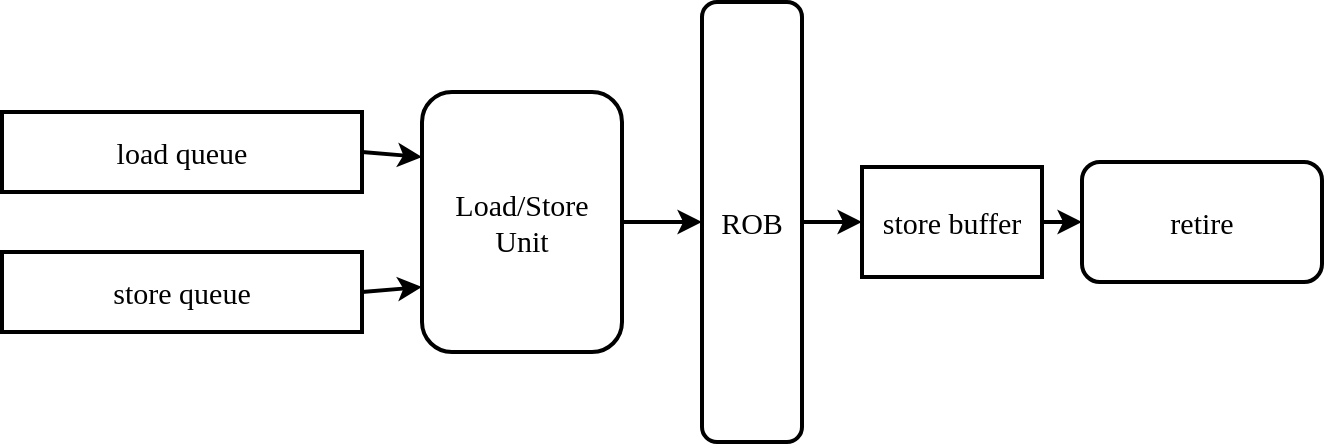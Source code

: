 <mxfile version="24.5.3" type="device" pages="3">
  <diagram name="superscalar" id="WSjmjy6LIqh97y72fS3_">
    <mxGraphModel dx="1114" dy="875" grid="0" gridSize="10" guides="1" tooltips="1" connect="1" arrows="1" fold="1" page="1" pageScale="1" pageWidth="4000" pageHeight="3000" math="0" shadow="0">
      <root>
        <mxCell id="0" />
        <mxCell id="1" parent="0" />
        <mxCell id="DBTingwuQ9OUOu31ZKPl-2" value="load queue" style="rounded=0;whiteSpace=wrap;html=1;strokeWidth=2;fontFamily=Source Han Sans SC;fontSize=15;" vertex="1" parent="1">
          <mxGeometry x="560" y="800" width="180" height="40" as="geometry" />
        </mxCell>
        <mxCell id="DBTingwuQ9OUOu31ZKPl-3" value="Load/Store&lt;div style=&quot;font-size: 15px;&quot;&gt;Unit&lt;/div&gt;" style="rounded=1;whiteSpace=wrap;html=1;strokeWidth=2;fontFamily=Source Han Sans SC;fontSize=15;" vertex="1" parent="1">
          <mxGeometry x="770" y="790" width="100" height="130" as="geometry" />
        </mxCell>
        <mxCell id="DBTingwuQ9OUOu31ZKPl-4" value="store queue" style="rounded=0;whiteSpace=wrap;html=1;strokeWidth=2;fontFamily=Source Han Sans SC;fontSize=15;" vertex="1" parent="1">
          <mxGeometry x="560" y="870" width="180" height="40" as="geometry" />
        </mxCell>
        <mxCell id="DBTingwuQ9OUOu31ZKPl-5" value="ROB" style="rounded=1;whiteSpace=wrap;html=1;strokeWidth=2;fontFamily=Source Han Sans SC;fontSize=15;" vertex="1" parent="1">
          <mxGeometry x="910" y="745" width="50" height="220" as="geometry" />
        </mxCell>
        <mxCell id="DBTingwuQ9OUOu31ZKPl-6" value="store buffer" style="rounded=0;whiteSpace=wrap;html=1;strokeWidth=2;fontFamily=Source Han Sans SC;fontSize=15;" vertex="1" parent="1">
          <mxGeometry x="990" y="827.5" width="90" height="55" as="geometry" />
        </mxCell>
        <mxCell id="DBTingwuQ9OUOu31ZKPl-7" value="retire" style="rounded=1;whiteSpace=wrap;html=1;strokeWidth=2;fontFamily=Source Han Sans SC;fontSize=15;" vertex="1" parent="1">
          <mxGeometry x="1100" y="825" width="120" height="60" as="geometry" />
        </mxCell>
        <mxCell id="DBTingwuQ9OUOu31ZKPl-8" value="" style="endArrow=classic;html=1;rounded=0;exitX=1;exitY=0.5;exitDx=0;exitDy=0;entryX=0;entryY=0.25;entryDx=0;entryDy=0;strokeWidth=2;fontFamily=Source Han Sans SC;fontSize=15;" edge="1" parent="1" source="DBTingwuQ9OUOu31ZKPl-2" target="DBTingwuQ9OUOu31ZKPl-3">
          <mxGeometry width="50" height="50" relative="1" as="geometry">
            <mxPoint x="750" y="1110" as="sourcePoint" />
            <mxPoint x="800" y="1060" as="targetPoint" />
          </mxGeometry>
        </mxCell>
        <mxCell id="DBTingwuQ9OUOu31ZKPl-9" value="" style="endArrow=classic;html=1;rounded=0;exitX=1;exitY=0.5;exitDx=0;exitDy=0;entryX=0;entryY=0.75;entryDx=0;entryDy=0;strokeWidth=2;fontFamily=Source Han Sans SC;fontSize=15;" edge="1" parent="1" source="DBTingwuQ9OUOu31ZKPl-4" target="DBTingwuQ9OUOu31ZKPl-3">
          <mxGeometry width="50" height="50" relative="1" as="geometry">
            <mxPoint x="690" y="1110" as="sourcePoint" />
            <mxPoint x="740" y="1060" as="targetPoint" />
          </mxGeometry>
        </mxCell>
        <mxCell id="DBTingwuQ9OUOu31ZKPl-10" value="" style="endArrow=classic;html=1;rounded=0;exitX=1;exitY=0.5;exitDx=0;exitDy=0;entryX=0;entryY=0.5;entryDx=0;entryDy=0;strokeWidth=2;fontFamily=Source Han Sans SC;fontSize=15;" edge="1" parent="1" source="DBTingwuQ9OUOu31ZKPl-3" target="DBTingwuQ9OUOu31ZKPl-5">
          <mxGeometry width="50" height="50" relative="1" as="geometry">
            <mxPoint x="760" y="1140" as="sourcePoint" />
            <mxPoint x="810" y="1090" as="targetPoint" />
          </mxGeometry>
        </mxCell>
        <mxCell id="DBTingwuQ9OUOu31ZKPl-11" value="" style="endArrow=classic;html=1;rounded=0;exitX=1;exitY=0.5;exitDx=0;exitDy=0;entryX=0;entryY=0.5;entryDx=0;entryDy=0;strokeWidth=2;fontFamily=Source Han Sans SC;fontSize=15;" edge="1" parent="1" source="DBTingwuQ9OUOu31ZKPl-5" target="DBTingwuQ9OUOu31ZKPl-6">
          <mxGeometry width="50" height="50" relative="1" as="geometry">
            <mxPoint x="1000" y="1165" as="sourcePoint" />
            <mxPoint x="1050" y="1115" as="targetPoint" />
          </mxGeometry>
        </mxCell>
        <mxCell id="DBTingwuQ9OUOu31ZKPl-12" value="" style="endArrow=classic;html=1;rounded=0;exitX=1;exitY=0.5;exitDx=0;exitDy=0;entryX=0;entryY=0.5;entryDx=0;entryDy=0;strokeWidth=2;fontFamily=Source Han Sans SC;fontSize=15;" edge="1" parent="1" source="DBTingwuQ9OUOu31ZKPl-6" target="DBTingwuQ9OUOu31ZKPl-7">
          <mxGeometry width="50" height="50" relative="1" as="geometry">
            <mxPoint x="950" y="1172.5" as="sourcePoint" />
            <mxPoint x="1000" y="1122.5" as="targetPoint" />
          </mxGeometry>
        </mxCell>
      </root>
    </mxGraphModel>
  </diagram>
  <diagram id="5e7XL3RONF-5K7OMnMQa" name="load">
    <mxGraphModel dx="1114" dy="875" grid="0" gridSize="10" guides="1" tooltips="1" connect="1" arrows="1" fold="1" page="1" pageScale="1" pageWidth="4000" pageHeight="3000" math="0" shadow="0">
      <root>
        <mxCell id="0" />
        <mxCell id="1" parent="0" />
        <mxCell id="L-xzn26l_tUm1TWCYpSG-1" value="2.地址解析" style="rounded=1;whiteSpace=wrap;html=1;fontFamily=Source Han Sans SC;fontSize=16;strokeWidth=2;" vertex="1" parent="1">
          <mxGeometry x="331" y="384" width="120" height="60" as="geometry" />
        </mxCell>
        <mxCell id="L-xzn26l_tUm1TWCYpSG-2" value="1.读寄存器" style="rounded=1;whiteSpace=wrap;html=1;fontFamily=Source Han Sans SC;fontSize=16;strokeWidth=2;" vertex="1" parent="1">
          <mxGeometry x="331" y="284" width="120" height="60" as="geometry" />
        </mxCell>
        <mxCell id="L-xzn26l_tUm1TWCYpSG-4" value="3.写回内存" style="rounded=1;whiteSpace=wrap;html=1;fontFamily=Source Han Sans SC;fontSize=16;strokeWidth=2;" vertex="1" parent="1">
          <mxGeometry x="331" y="484" width="120" height="60" as="geometry" />
        </mxCell>
        <mxCell id="L-xzn26l_tUm1TWCYpSG-5" value="" style="endArrow=classic;html=1;rounded=0;exitX=0.5;exitY=1;exitDx=0;exitDy=0;entryX=0.5;entryY=0;entryDx=0;entryDy=0;fontFamily=Source Han Sans SC;fontSize=16;strokeWidth=2;" edge="1" parent="1" source="L-xzn26l_tUm1TWCYpSG-2" target="L-xzn26l_tUm1TWCYpSG-1">
          <mxGeometry width="50" height="50" relative="1" as="geometry">
            <mxPoint x="81" y="574" as="sourcePoint" />
            <mxPoint x="131" y="524" as="targetPoint" />
          </mxGeometry>
        </mxCell>
        <mxCell id="L-xzn26l_tUm1TWCYpSG-6" value="" style="endArrow=classic;html=1;rounded=0;entryX=0.5;entryY=0;entryDx=0;entryDy=0;fontFamily=Source Han Sans SC;fontSize=16;strokeWidth=2;" edge="1" parent="1" target="L-xzn26l_tUm1TWCYpSG-4">
          <mxGeometry width="50" height="50" relative="1" as="geometry">
            <mxPoint x="391" y="444" as="sourcePoint" />
            <mxPoint x="311" y="734" as="targetPoint" />
          </mxGeometry>
        </mxCell>
        <mxCell id="L-xzn26l_tUm1TWCYpSG-7" value="store" style="text;html=1;align=center;verticalAlign=middle;whiteSpace=wrap;rounded=0;fontFamily=Source Han Sans SC;fontSize=17;" vertex="1" parent="1">
          <mxGeometry x="361" y="224" width="60" height="30" as="geometry" />
        </mxCell>
        <mxCell id="L-xzn26l_tUm1TWCYpSG-8" value="2.地址解析" style="rounded=1;whiteSpace=wrap;html=1;fontFamily=Source Han Sans SC;fontSize=16;strokeWidth=2;" vertex="1" parent="1">
          <mxGeometry x="761" y="380" width="120" height="60" as="geometry" />
        </mxCell>
        <mxCell id="L-xzn26l_tUm1TWCYpSG-9" value="1.读寄存器" style="rounded=1;whiteSpace=wrap;html=1;fontFamily=Source Han Sans SC;fontSize=16;strokeWidth=2;" vertex="1" parent="1">
          <mxGeometry x="761" y="280" width="120" height="60" as="geometry" />
        </mxCell>
        <mxCell id="L-xzn26l_tUm1TWCYpSG-10" value="3.读内存" style="rounded=1;whiteSpace=wrap;html=1;fontFamily=Source Han Sans SC;fontSize=16;strokeWidth=2;" vertex="1" parent="1">
          <mxGeometry x="761" y="480" width="120" height="60" as="geometry" />
        </mxCell>
        <mxCell id="L-xzn26l_tUm1TWCYpSG-11" value="" style="endArrow=classic;html=1;rounded=0;exitX=0.5;exitY=1;exitDx=0;exitDy=0;entryX=0.5;entryY=0;entryDx=0;entryDy=0;fontFamily=Source Han Sans SC;fontSize=16;strokeWidth=2;" edge="1" parent="1" source="L-xzn26l_tUm1TWCYpSG-9" target="L-xzn26l_tUm1TWCYpSG-8">
          <mxGeometry width="50" height="50" relative="1" as="geometry">
            <mxPoint x="511" y="570" as="sourcePoint" />
            <mxPoint x="561" y="520" as="targetPoint" />
          </mxGeometry>
        </mxCell>
        <mxCell id="L-xzn26l_tUm1TWCYpSG-12" value="" style="endArrow=classic;html=1;rounded=0;entryX=0.5;entryY=0;entryDx=0;entryDy=0;fontFamily=Source Han Sans SC;fontSize=16;strokeWidth=2;" edge="1" parent="1" target="L-xzn26l_tUm1TWCYpSG-10">
          <mxGeometry width="50" height="50" relative="1" as="geometry">
            <mxPoint x="821" y="440" as="sourcePoint" />
            <mxPoint x="741" y="730" as="targetPoint" />
          </mxGeometry>
        </mxCell>
        <mxCell id="L-xzn26l_tUm1TWCYpSG-13" value="load" style="text;html=1;align=center;verticalAlign=middle;whiteSpace=wrap;rounded=0;fontFamily=Source Han Sans SC;fontSize=17;strokeWidth=2;" vertex="1" parent="1">
          <mxGeometry x="791" y="220" width="60" height="30" as="geometry" />
        </mxCell>
        <mxCell id="L-xzn26l_tUm1TWCYpSG-14" value="4.写寄存器" style="rounded=1;whiteSpace=wrap;html=1;fontFamily=Source Han Sans SC;fontSize=16;strokeWidth=2;" vertex="1" parent="1">
          <mxGeometry x="761" y="580" width="120" height="60" as="geometry" />
        </mxCell>
        <mxCell id="L-xzn26l_tUm1TWCYpSG-15" value="" style="endArrow=classic;html=1;rounded=0;exitX=0.5;exitY=1;exitDx=0;exitDy=0;entryX=0.5;entryY=0;entryDx=0;entryDy=0;strokeWidth=2;" edge="1" parent="1" source="L-xzn26l_tUm1TWCYpSG-10" target="L-xzn26l_tUm1TWCYpSG-14">
          <mxGeometry width="50" height="50" relative="1" as="geometry">
            <mxPoint x="596" y="820" as="sourcePoint" />
            <mxPoint x="646" y="770" as="targetPoint" />
          </mxGeometry>
        </mxCell>
      </root>
    </mxGraphModel>
  </diagram>
  <diagram id="VUuyaFnOMBXwXP2PU3Hu" name="inorder_impl">
    <mxGraphModel dx="928" dy="729" grid="0" gridSize="10" guides="1" tooltips="1" connect="1" arrows="1" fold="1" page="1" pageScale="1" pageWidth="4000" pageHeight="3000" math="0" shadow="0">
      <root>
        <mxCell id="0" />
        <mxCell id="1" parent="0" />
        <mxCell id="hYcJVnH71wZE79eat_1y-1" value="load/store queue" style="rounded=0;whiteSpace=wrap;html=1;strokeWidth=2;fontFamily=Source Han Sans SC;fontSize=15;" vertex="1" parent="1">
          <mxGeometry x="600" y="950" width="180" height="40" as="geometry" />
        </mxCell>
        <mxCell id="hYcJVnH71wZE79eat_1y-2" value="Load/Store&lt;div style=&quot;font-size: 15px;&quot;&gt;Unit&lt;/div&gt;" style="rounded=1;whiteSpace=wrap;html=1;strokeWidth=2;fontFamily=Source Han Sans SC;fontSize=15;" vertex="1" parent="1">
          <mxGeometry x="830" y="905" width="100" height="130" as="geometry" />
        </mxCell>
        <mxCell id="hYcJVnH71wZE79eat_1y-4" value="ROB" style="rounded=1;whiteSpace=wrap;html=1;strokeWidth=2;fontFamily=Source Han Sans SC;fontSize=15;" vertex="1" parent="1">
          <mxGeometry x="970" y="860" width="50" height="220" as="geometry" />
        </mxCell>
        <mxCell id="hYcJVnH71wZE79eat_1y-5" value="store buffer" style="rounded=0;whiteSpace=wrap;html=1;strokeWidth=2;fontFamily=Source Han Sans SC;fontSize=15;" vertex="1" parent="1">
          <mxGeometry x="1050" y="942.5" width="90" height="55" as="geometry" />
        </mxCell>
        <mxCell id="hYcJVnH71wZE79eat_1y-6" value="retire" style="rounded=1;whiteSpace=wrap;html=1;strokeWidth=2;fontFamily=Source Han Sans SC;fontSize=15;" vertex="1" parent="1">
          <mxGeometry x="1160" y="940" width="120" height="60" as="geometry" />
        </mxCell>
        <mxCell id="hYcJVnH71wZE79eat_1y-9" value="" style="endArrow=classic;html=1;rounded=0;exitX=1;exitY=0.5;exitDx=0;exitDy=0;entryX=0;entryY=0.5;entryDx=0;entryDy=0;strokeWidth=2;fontFamily=Source Han Sans SC;fontSize=15;" edge="1" parent="1" source="hYcJVnH71wZE79eat_1y-2" target="hYcJVnH71wZE79eat_1y-4">
          <mxGeometry width="50" height="50" relative="1" as="geometry">
            <mxPoint x="820" y="1255" as="sourcePoint" />
            <mxPoint x="870" y="1205" as="targetPoint" />
          </mxGeometry>
        </mxCell>
        <mxCell id="hYcJVnH71wZE79eat_1y-10" value="" style="endArrow=classic;html=1;rounded=0;exitX=1;exitY=0.5;exitDx=0;exitDy=0;entryX=0;entryY=0.5;entryDx=0;entryDy=0;strokeWidth=2;fontFamily=Source Han Sans SC;fontSize=15;" edge="1" parent="1" source="hYcJVnH71wZE79eat_1y-4" target="hYcJVnH71wZE79eat_1y-5">
          <mxGeometry width="50" height="50" relative="1" as="geometry">
            <mxPoint x="1060" y="1280" as="sourcePoint" />
            <mxPoint x="1110" y="1230" as="targetPoint" />
          </mxGeometry>
        </mxCell>
        <mxCell id="hYcJVnH71wZE79eat_1y-11" value="" style="endArrow=classic;html=1;rounded=0;exitX=1;exitY=0.5;exitDx=0;exitDy=0;entryX=0;entryY=0.5;entryDx=0;entryDy=0;strokeWidth=2;fontFamily=Source Han Sans SC;fontSize=15;" edge="1" parent="1" source="hYcJVnH71wZE79eat_1y-5" target="hYcJVnH71wZE79eat_1y-6">
          <mxGeometry width="50" height="50" relative="1" as="geometry">
            <mxPoint x="1010" y="1287.5" as="sourcePoint" />
            <mxPoint x="1060" y="1237.5" as="targetPoint" />
          </mxGeometry>
        </mxCell>
        <mxCell id="hYcJVnH71wZE79eat_1y-12" value="" style="endArrow=classic;html=1;rounded=0;exitX=1;exitY=0.5;exitDx=0;exitDy=0;entryX=0;entryY=0.5;entryDx=0;entryDy=0;strokeWidth=2;" edge="1" parent="1" source="hYcJVnH71wZE79eat_1y-1" target="hYcJVnH71wZE79eat_1y-2">
          <mxGeometry width="50" height="50" relative="1" as="geometry">
            <mxPoint x="810" y="1170" as="sourcePoint" />
            <mxPoint x="860" y="1120" as="targetPoint" />
          </mxGeometry>
        </mxCell>
      </root>
    </mxGraphModel>
  </diagram>
</mxfile>
